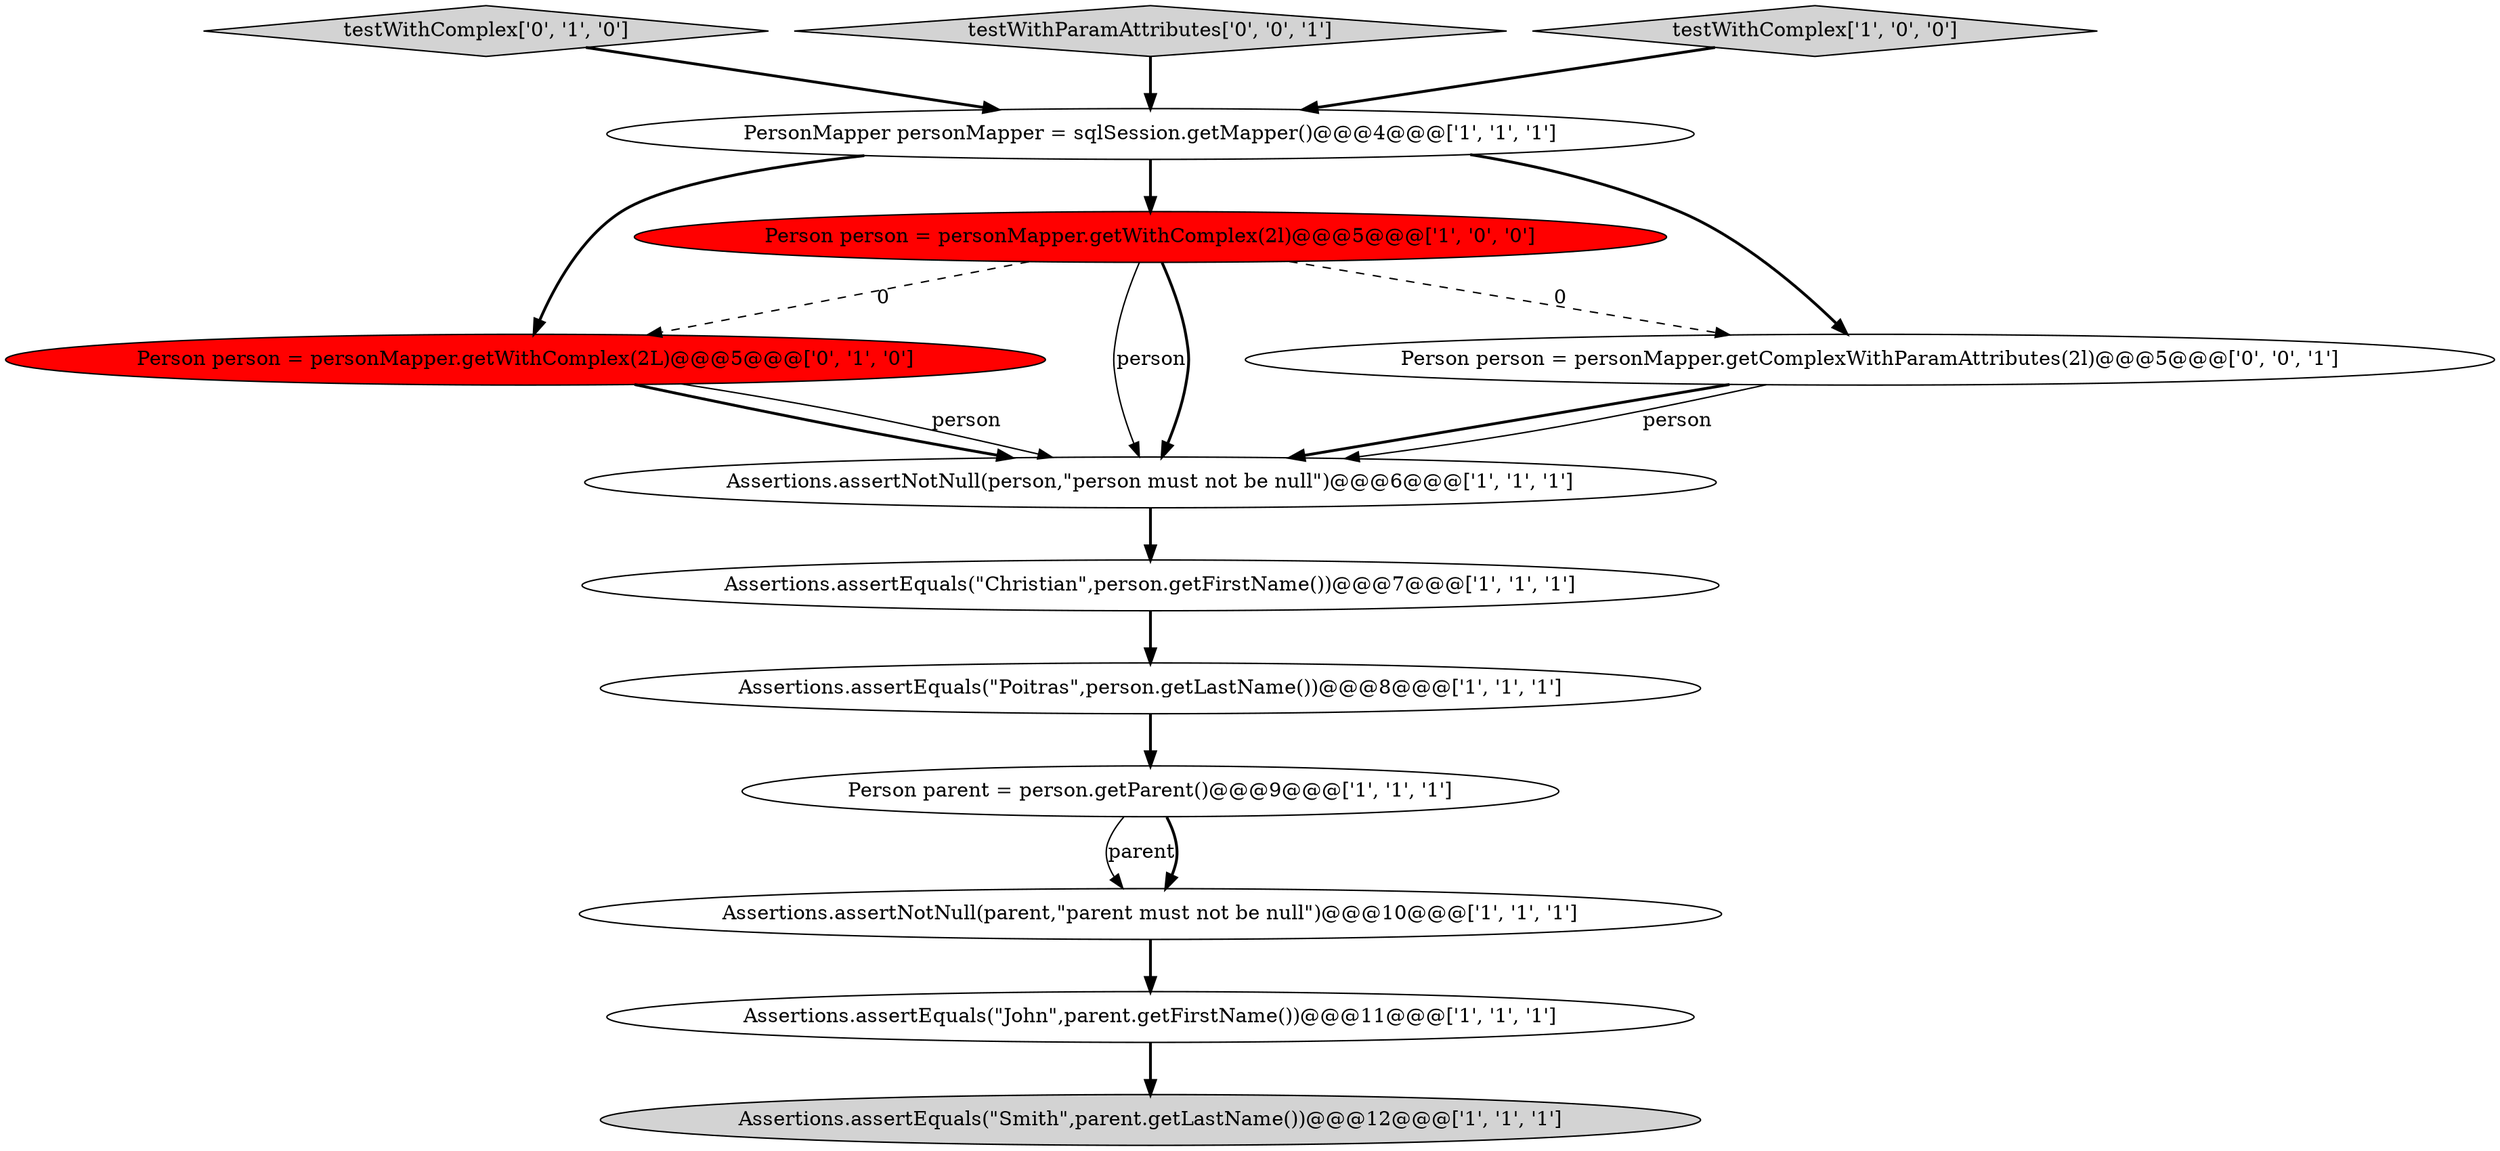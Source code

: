 digraph {
11 [style = filled, label = "testWithComplex['0', '1', '0']", fillcolor = lightgray, shape = diamond image = "AAA0AAABBB2BBB"];
8 [style = filled, label = "Person parent = person.getParent()@@@9@@@['1', '1', '1']", fillcolor = white, shape = ellipse image = "AAA0AAABBB1BBB"];
10 [style = filled, label = "Person person = personMapper.getWithComplex(2L)@@@5@@@['0', '1', '0']", fillcolor = red, shape = ellipse image = "AAA1AAABBB2BBB"];
6 [style = filled, label = "Assertions.assertNotNull(person,\"person must not be null\")@@@6@@@['1', '1', '1']", fillcolor = white, shape = ellipse image = "AAA0AAABBB1BBB"];
5 [style = filled, label = "Person person = personMapper.getWithComplex(2l)@@@5@@@['1', '0', '0']", fillcolor = red, shape = ellipse image = "AAA1AAABBB1BBB"];
4 [style = filled, label = "Assertions.assertNotNull(parent,\"parent must not be null\")@@@10@@@['1', '1', '1']", fillcolor = white, shape = ellipse image = "AAA0AAABBB1BBB"];
13 [style = filled, label = "testWithParamAttributes['0', '0', '1']", fillcolor = lightgray, shape = diamond image = "AAA0AAABBB3BBB"];
3 [style = filled, label = "Assertions.assertEquals(\"Poitras\",person.getLastName())@@@8@@@['1', '1', '1']", fillcolor = white, shape = ellipse image = "AAA0AAABBB1BBB"];
2 [style = filled, label = "Assertions.assertEquals(\"John\",parent.getFirstName())@@@11@@@['1', '1', '1']", fillcolor = white, shape = ellipse image = "AAA0AAABBB1BBB"];
1 [style = filled, label = "Assertions.assertEquals(\"Christian\",person.getFirstName())@@@7@@@['1', '1', '1']", fillcolor = white, shape = ellipse image = "AAA0AAABBB1BBB"];
7 [style = filled, label = "Assertions.assertEquals(\"Smith\",parent.getLastName())@@@12@@@['1', '1', '1']", fillcolor = lightgray, shape = ellipse image = "AAA0AAABBB1BBB"];
12 [style = filled, label = "Person person = personMapper.getComplexWithParamAttributes(2l)@@@5@@@['0', '0', '1']", fillcolor = white, shape = ellipse image = "AAA0AAABBB3BBB"];
0 [style = filled, label = "PersonMapper personMapper = sqlSession.getMapper()@@@4@@@['1', '1', '1']", fillcolor = white, shape = ellipse image = "AAA0AAABBB1BBB"];
9 [style = filled, label = "testWithComplex['1', '0', '0']", fillcolor = lightgray, shape = diamond image = "AAA0AAABBB1BBB"];
5->12 [style = dashed, label="0"];
9->0 [style = bold, label=""];
5->6 [style = solid, label="person"];
0->12 [style = bold, label=""];
1->3 [style = bold, label=""];
4->2 [style = bold, label=""];
12->6 [style = bold, label=""];
12->6 [style = solid, label="person"];
10->6 [style = bold, label=""];
6->1 [style = bold, label=""];
0->10 [style = bold, label=""];
11->0 [style = bold, label=""];
5->6 [style = bold, label=""];
10->6 [style = solid, label="person"];
5->10 [style = dashed, label="0"];
3->8 [style = bold, label=""];
8->4 [style = solid, label="parent"];
8->4 [style = bold, label=""];
2->7 [style = bold, label=""];
0->5 [style = bold, label=""];
13->0 [style = bold, label=""];
}
